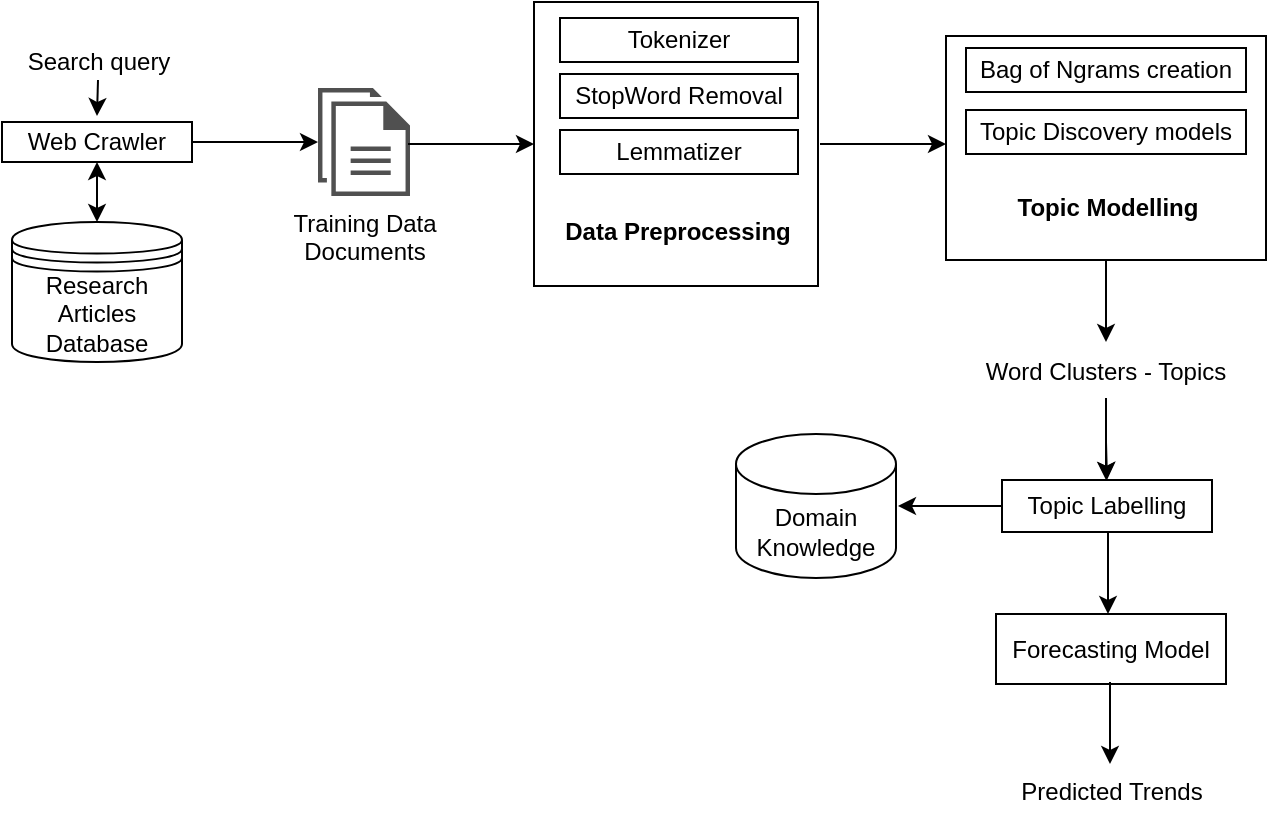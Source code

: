 <mxfile version="15.6.3" type="google"><diagram id="qy9UmPMRPxOJE-PPtQeT" name="Page-1"><mxGraphModel dx="2170" dy="1205" grid="1" gridSize="10" guides="1" tooltips="1" connect="1" arrows="1" fold="1" page="1" pageScale="1" pageWidth="850" pageHeight="1100" math="0" shadow="0"><root><mxCell id="0"/><mxCell id="1" parent="0"/><mxCell id="xMhnFfnLY4l41S0DACVe-1" value="Search query" style="text;html=1;align=center;verticalAlign=middle;resizable=0;points=[];autosize=1;strokeColor=none;fillColor=none;" vertex="1" parent="1"><mxGeometry x="75" y="90" width="90" height="20" as="geometry"/></mxCell><mxCell id="xMhnFfnLY4l41S0DACVe-2" value="Web Crawler" style="rounded=0;whiteSpace=wrap;html=1;" vertex="1" parent="1"><mxGeometry x="72" y="130" width="95" height="20" as="geometry"/></mxCell><mxCell id="xMhnFfnLY4l41S0DACVe-3" value="" style="endArrow=classic;html=1;rounded=0;exitX=0.5;exitY=1.1;exitDx=0;exitDy=0;exitPerimeter=0;entryX=0.5;entryY=0;entryDx=0;entryDy=0;" edge="1" parent="1"><mxGeometry width="50" height="50" relative="1" as="geometry"><mxPoint x="120" y="109" as="sourcePoint"/><mxPoint x="119.5" y="127" as="targetPoint"/></mxGeometry></mxCell><mxCell id="xMhnFfnLY4l41S0DACVe-5" value="" style="endArrow=classic;startArrow=classic;html=1;rounded=0;exitX=0.5;exitY=1;exitDx=0;exitDy=0;entryX=0.5;entryY=0;entryDx=0;entryDy=0;entryPerimeter=0;" edge="1" parent="1" source="xMhnFfnLY4l41S0DACVe-2"><mxGeometry width="50" height="50" relative="1" as="geometry"><mxPoint x="200" y="160" as="sourcePoint"/><mxPoint x="119.5" y="180" as="targetPoint"/></mxGeometry></mxCell><mxCell id="xMhnFfnLY4l41S0DACVe-6" value="&lt;span&gt;Research Articles Database&lt;/span&gt;" style="shape=datastore;whiteSpace=wrap;html=1;" vertex="1" parent="1"><mxGeometry x="77" y="180" width="85" height="70" as="geometry"/></mxCell><mxCell id="xMhnFfnLY4l41S0DACVe-10" value="Training Data &lt;br&gt;Documents" style="sketch=0;pointerEvents=1;shadow=0;dashed=0;html=1;strokeColor=none;fillColor=#505050;labelPosition=center;verticalLabelPosition=bottom;verticalAlign=top;outlineConnect=0;align=center;shape=mxgraph.office.concepts.documents;" vertex="1" parent="1"><mxGeometry x="230" y="113" width="46" height="54" as="geometry"/></mxCell><mxCell id="xMhnFfnLY4l41S0DACVe-11" value="" style="endArrow=classic;html=1;rounded=0;exitX=1;exitY=0.5;exitDx=0;exitDy=0;" edge="1" parent="1" source="xMhnFfnLY4l41S0DACVe-2" target="xMhnFfnLY4l41S0DACVe-10"><mxGeometry width="50" height="50" relative="1" as="geometry"><mxPoint x="200" y="160" as="sourcePoint"/><mxPoint x="250" y="110" as="targetPoint"/></mxGeometry></mxCell><mxCell id="xMhnFfnLY4l41S0DACVe-12" value="" style="whiteSpace=wrap;html=1;aspect=fixed;" vertex="1" parent="1"><mxGeometry x="338" y="70" width="142" height="142" as="geometry"/></mxCell><mxCell id="xMhnFfnLY4l41S0DACVe-13" value="" style="endArrow=classic;html=1;rounded=0;exitX=1;exitY=0.5;exitDx=0;exitDy=0;" edge="1" parent="1"><mxGeometry width="50" height="50" relative="1" as="geometry"><mxPoint x="275" y="141" as="sourcePoint"/><mxPoint x="338" y="141" as="targetPoint"/></mxGeometry></mxCell><mxCell id="xMhnFfnLY4l41S0DACVe-14" value="Tokenizer" style="rounded=0;whiteSpace=wrap;html=1;" vertex="1" parent="1"><mxGeometry x="351" y="78" width="119" height="22" as="geometry"/></mxCell><mxCell id="xMhnFfnLY4l41S0DACVe-15" value="StopWord Removal" style="rounded=0;whiteSpace=wrap;html=1;" vertex="1" parent="1"><mxGeometry x="351" y="106" width="119" height="22" as="geometry"/></mxCell><mxCell id="xMhnFfnLY4l41S0DACVe-16" value="Lemmatizer" style="rounded=0;whiteSpace=wrap;html=1;" vertex="1" parent="1"><mxGeometry x="351" y="134" width="119" height="22" as="geometry"/></mxCell><mxCell id="xMhnFfnLY4l41S0DACVe-17" value="&lt;b&gt;Data Preprocessing&lt;/b&gt;" style="text;html=1;strokeColor=none;fillColor=none;align=center;verticalAlign=middle;whiteSpace=wrap;rounded=0;" vertex="1" parent="1"><mxGeometry x="350" y="170" width="120" height="30" as="geometry"/></mxCell><mxCell id="xMhnFfnLY4l41S0DACVe-19" value="" style="endArrow=classic;html=1;rounded=0;exitX=1;exitY=0.5;exitDx=0;exitDy=0;" edge="1" parent="1"><mxGeometry width="50" height="50" relative="1" as="geometry"><mxPoint x="481" y="141" as="sourcePoint"/><mxPoint x="544" y="141" as="targetPoint"/></mxGeometry></mxCell><mxCell id="xMhnFfnLY4l41S0DACVe-21" value="" style="rounded=0;whiteSpace=wrap;html=1;fillColor=none;" vertex="1" parent="1"><mxGeometry x="544" y="87" width="160" height="112" as="geometry"/></mxCell><mxCell id="xMhnFfnLY4l41S0DACVe-22" value="Bag of Ngrams creation" style="rounded=0;whiteSpace=wrap;html=1;" vertex="1" parent="1"><mxGeometry x="554" y="93" width="140" height="22" as="geometry"/></mxCell><mxCell id="xMhnFfnLY4l41S0DACVe-23" value="Topic Discovery models" style="rounded=0;whiteSpace=wrap;html=1;" vertex="1" parent="1"><mxGeometry x="554" y="124" width="140" height="22" as="geometry"/></mxCell><mxCell id="xMhnFfnLY4l41S0DACVe-24" value="&lt;b&gt;Topic Modelling&lt;/b&gt;" style="text;html=1;strokeColor=none;fillColor=none;align=center;verticalAlign=middle;whiteSpace=wrap;rounded=0;" vertex="1" parent="1"><mxGeometry x="560" y="156" width="130" height="34" as="geometry"/></mxCell><mxCell id="xMhnFfnLY4l41S0DACVe-25" value="" style="endArrow=classic;html=1;rounded=0;exitX=0.5;exitY=1;exitDx=0;exitDy=0;" edge="1" parent="1" source="xMhnFfnLY4l41S0DACVe-21"><mxGeometry width="50" height="50" relative="1" as="geometry"><mxPoint x="570" y="250" as="sourcePoint"/><mxPoint x="624" y="240" as="targetPoint"/></mxGeometry></mxCell><mxCell id="xMhnFfnLY4l41S0DACVe-30" value="" style="edgeStyle=orthogonalEdgeStyle;rounded=0;orthogonalLoop=1;jettySize=auto;html=1;" edge="1" parent="1" source="xMhnFfnLY4l41S0DACVe-26" target="xMhnFfnLY4l41S0DACVe-28"><mxGeometry relative="1" as="geometry"/></mxCell><mxCell id="xMhnFfnLY4l41S0DACVe-26" value="Word Clusters - Topics" style="text;html=1;strokeColor=none;fillColor=none;align=center;verticalAlign=middle;whiteSpace=wrap;rounded=0;" vertex="1" parent="1"><mxGeometry x="544" y="240" width="160" height="30" as="geometry"/></mxCell><mxCell id="xMhnFfnLY4l41S0DACVe-27" value="" style="endArrow=classic;html=1;rounded=0;exitX=0.5;exitY=1;exitDx=0;exitDy=0;" edge="1" parent="1"><mxGeometry width="50" height="50" relative="1" as="geometry"><mxPoint x="624" y="268" as="sourcePoint"/><mxPoint x="624" y="309" as="targetPoint"/></mxGeometry></mxCell><mxCell id="xMhnFfnLY4l41S0DACVe-28" value="Topic Labelling" style="rounded=0;whiteSpace=wrap;html=1;fillColor=none;" vertex="1" parent="1"><mxGeometry x="572" y="309" width="105" height="26" as="geometry"/></mxCell><mxCell id="xMhnFfnLY4l41S0DACVe-29" value="Forecasting Model" style="rounded=0;whiteSpace=wrap;html=1;fillColor=none;" vertex="1" parent="1"><mxGeometry x="569" y="376" width="115" height="35" as="geometry"/></mxCell><mxCell id="xMhnFfnLY4l41S0DACVe-31" value="" style="endArrow=classic;html=1;rounded=0;exitX=0.5;exitY=1;exitDx=0;exitDy=0;" edge="1" parent="1"><mxGeometry width="50" height="50" relative="1" as="geometry"><mxPoint x="625" y="335" as="sourcePoint"/><mxPoint x="625" y="376" as="targetPoint"/></mxGeometry></mxCell><mxCell id="xMhnFfnLY4l41S0DACVe-32" value="" style="endArrow=classic;html=1;rounded=0;exitX=0.5;exitY=1;exitDx=0;exitDy=0;" edge="1" parent="1"><mxGeometry width="50" height="50" relative="1" as="geometry"><mxPoint x="626" y="410" as="sourcePoint"/><mxPoint x="626" y="451" as="targetPoint"/></mxGeometry></mxCell><mxCell id="xMhnFfnLY4l41S0DACVe-33" value="Predicted Trends" style="text;html=1;strokeColor=none;fillColor=none;align=center;verticalAlign=middle;whiteSpace=wrap;rounded=0;" vertex="1" parent="1"><mxGeometry x="547" y="450" width="160" height="30" as="geometry"/></mxCell><mxCell id="xMhnFfnLY4l41S0DACVe-34" value="" style="endArrow=classic;html=1;rounded=0;exitX=0;exitY=0.5;exitDx=0;exitDy=0;" edge="1" parent="1" source="xMhnFfnLY4l41S0DACVe-28"><mxGeometry width="50" height="50" relative="1" as="geometry"><mxPoint x="570" y="340" as="sourcePoint"/><mxPoint x="520" y="322" as="targetPoint"/></mxGeometry></mxCell><mxCell id="xMhnFfnLY4l41S0DACVe-35" value="Domain Knowledge" style="shape=cylinder3;whiteSpace=wrap;html=1;boundedLbl=1;backgroundOutline=1;size=15;fillColor=none;" vertex="1" parent="1"><mxGeometry x="439" y="286" width="80" height="72" as="geometry"/></mxCell></root></mxGraphModel></diagram></mxfile>